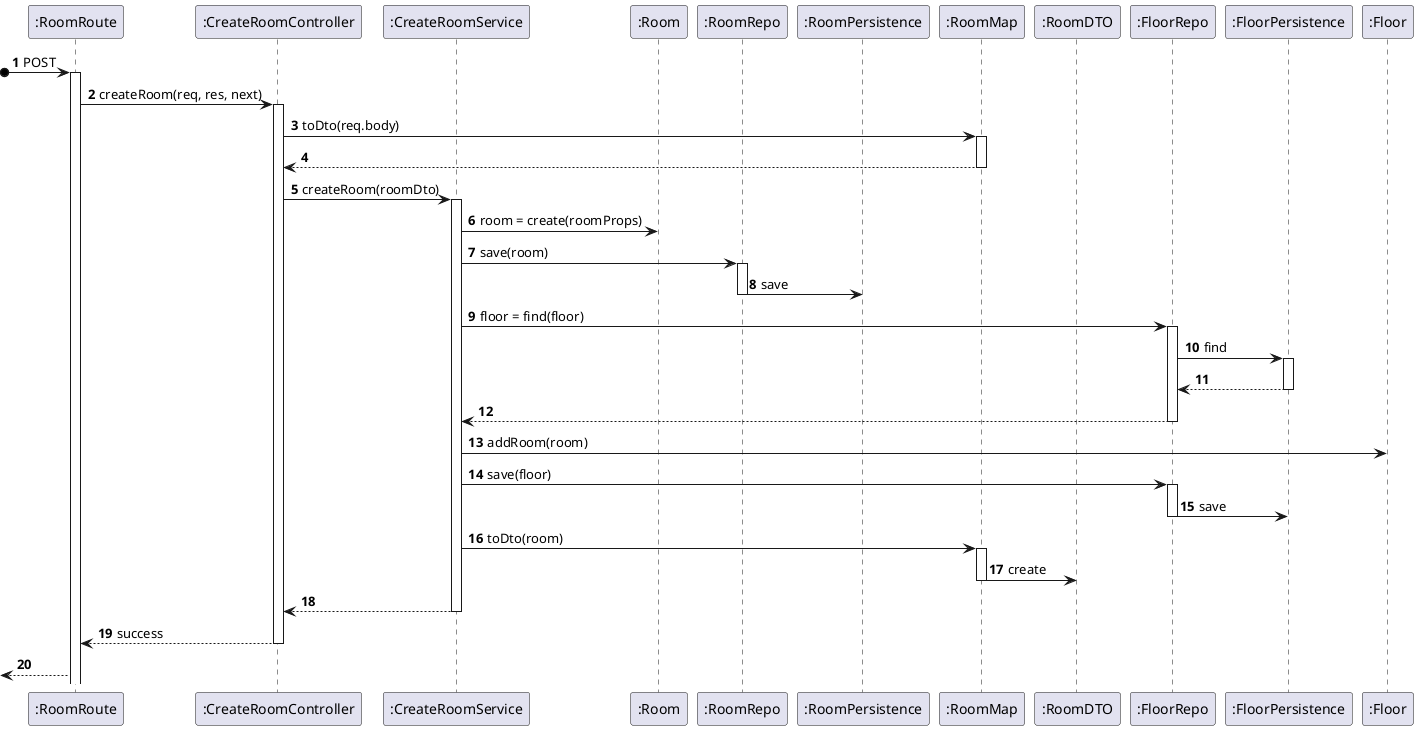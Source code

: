 @startuml

autonumber

participant ":RoomRoute" as Route
participant ":CreateRoomController" as Controller
participant ":CreateRoomService" as Service
participant ":Room" as Room
participant ":RoomRepo" as Repo
participant ":RoomPersistence" as Schema
participant ":RoomMap" as Map
participant ":RoomDTO" as DTO
participant ":FloorRepo" as FloorRepo
participant ":FloorPersistence" as FloorPersistence
participant ":Floor" as Floor

?o->Route: POST
activate Route

Route -> Controller: createRoom(req, res, next)
activate Controller

Controller -> Map: toDto(req.body)
activate Map
Controller <-- Map
deactivate Map

Controller -> Service: createRoom(roomDto)
activate Service


Service -> Room: room = create(roomProps)

Service -> Repo: save(room)
activate Repo

Repo -> Schema: save
deactivate Repo

Service -> FloorRepo: floor = find(floor)
activate FloorRepo
FloorRepo -> FloorPersistence: find
activate FloorPersistence
FloorRepo <-- FloorPersistence
deactivate FloorPersistence
Service <-- FloorRepo
deactivate FloorRepo

Service -> Floor: addRoom(room)

Service -> FloorRepo: save(floor)
activate FloorRepo

FloorRepo-> FloorPersistence: save
deactivate FloorRepo

Service -> Map:toDto(room)
activate Map
Map -> DTO: create
deactivate Map

Service --> Controller:
deactivate Service

Controller --> Route: success
deactivate Controller

<--Route:



@enduml
